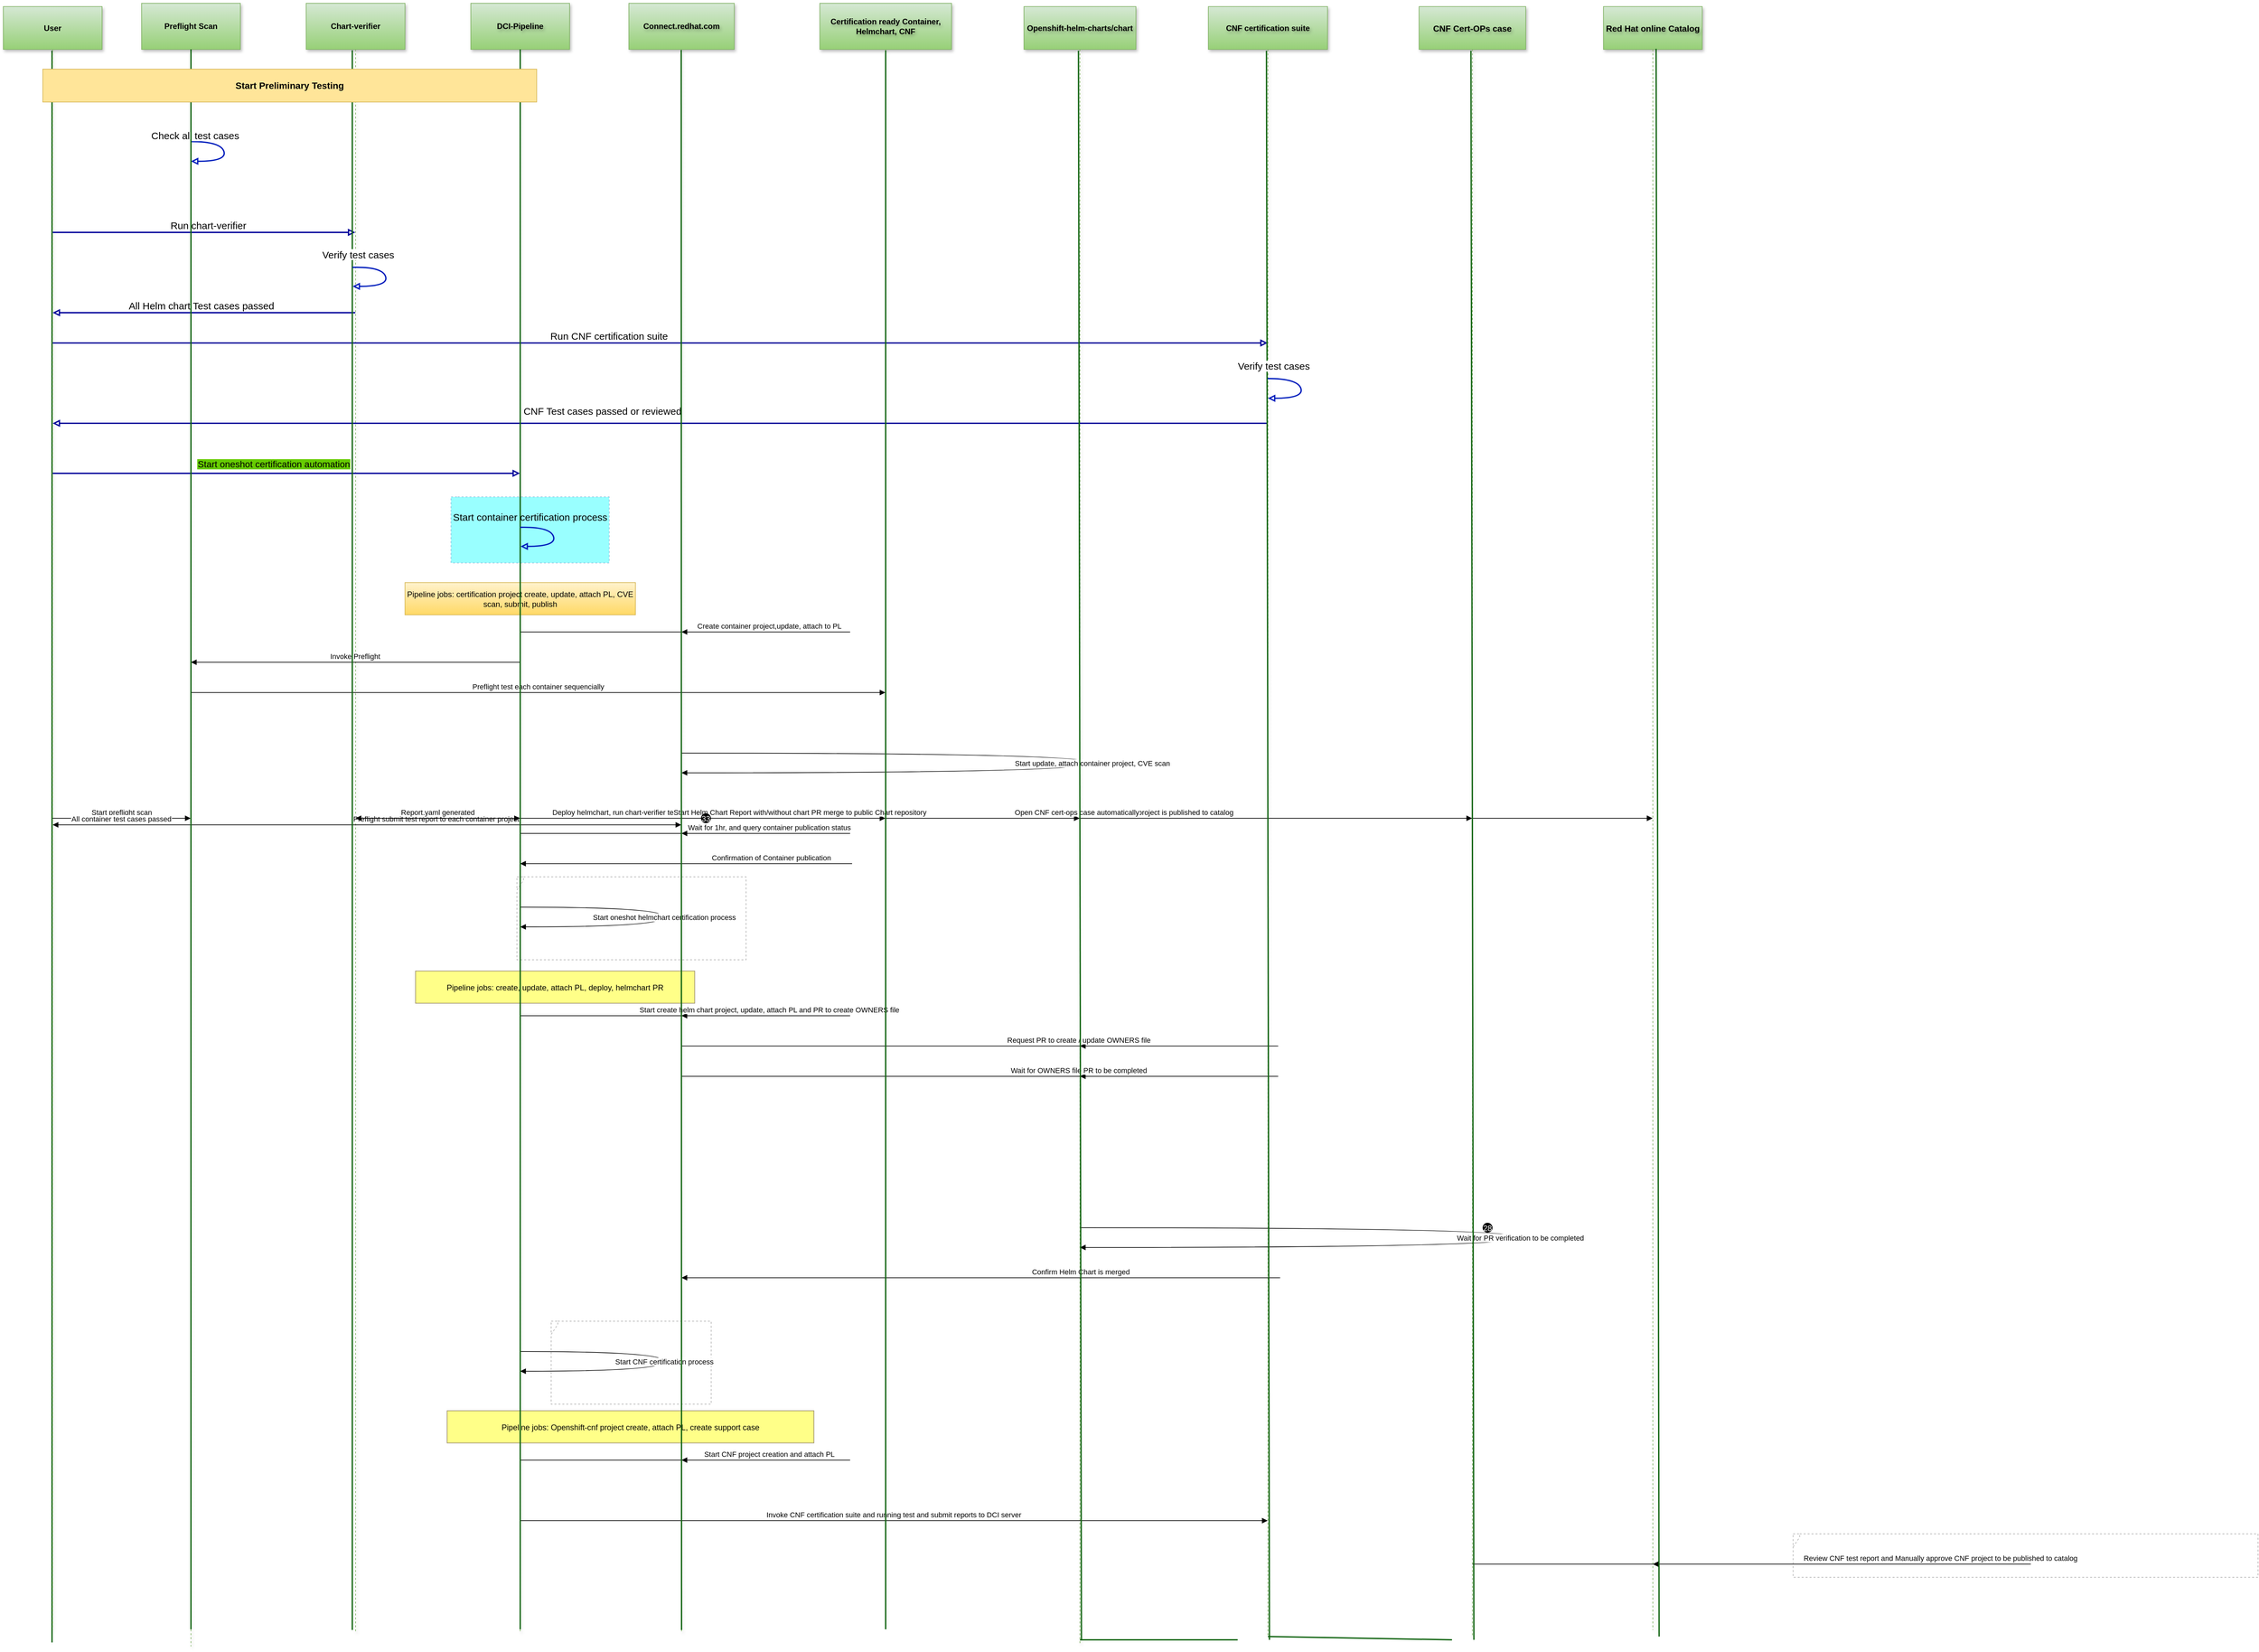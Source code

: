 <mxfile version="26.0.3">
  <diagram name="Page-1" id="nlCb6KvLv5G4nCpKGgX3">
    <mxGraphModel dx="1434" dy="691" grid="1" gridSize="10" guides="1" tooltips="1" connect="1" arrows="1" fold="1" page="1" pageScale="1" pageWidth="850" pageHeight="1100" math="0" shadow="0">
      <root>
        <mxCell id="0" />
        <mxCell id="1" parent="0" />
        <mxCell id="zV0qhTu272EKjw6aGA8E-98" value="" style="endArrow=none;startArrow=none;endFill=0;startFill=0;html=1;rounded=0;entryX=0.493;entryY=0.025;entryDx=0;entryDy=0;entryPerimeter=0;strokeColor=#146614;strokeWidth=2;" edge="1" parent="1">
          <mxGeometry width="160" relative="1" as="geometry">
            <mxPoint x="84" y="2500" as="sourcePoint" />
            <mxPoint x="84.0" y="81.9" as="targetPoint" />
          </mxGeometry>
        </mxCell>
        <mxCell id="zV0qhTu272EKjw6aGA8E-1" value="User" style="shape=umlLifeline;perimeter=lifelinePerimeter;whiteSpace=wrap;container=1;dropTarget=0;collapsible=0;recursiveResize=0;outlineConnect=0;portConstraint=eastwest;newEdgeStyle={&quot;edgeStyle&quot;:&quot;elbowEdgeStyle&quot;,&quot;elbow&quot;:&quot;vertical&quot;,&quot;curved&quot;:0,&quot;rounded&quot;:0};size=65;fillColor=#d5e8d4;strokeColor=#82b366;gradientColor=#97d077;shadow=1;fontStyle=1" vertex="1" parent="1">
          <mxGeometry x="10" y="15" width="150" height="2466" as="geometry" />
        </mxCell>
        <mxCell id="zV0qhTu272EKjw6aGA8E-2" value="Preflight Scan" style="shape=umlLifeline;perimeter=lifelinePerimeter;whiteSpace=wrap;container=1;dropTarget=0;collapsible=0;recursiveResize=0;outlineConnect=0;portConstraint=eastwest;newEdgeStyle={&quot;edgeStyle&quot;:&quot;elbowEdgeStyle&quot;,&quot;elbow&quot;:&quot;vertical&quot;,&quot;curved&quot;:0,&quot;rounded&quot;:0};size=70;fillColor=#d5e8d4;gradientColor=#97d077;strokeColor=#82b366;shadow=1;fontStyle=1" vertex="1" parent="1">
          <mxGeometry x="220" y="10" width="150" height="2496" as="geometry" />
        </mxCell>
        <mxCell id="zV0qhTu272EKjw6aGA8E-3" value="Chart-verifier" style="shape=umlLifeline;perimeter=lifelinePerimeter;whiteSpace=wrap;container=1;dropTarget=0;collapsible=0;recursiveResize=0;outlineConnect=0;portConstraint=eastwest;newEdgeStyle={&quot;edgeStyle&quot;:&quot;elbowEdgeStyle&quot;,&quot;elbow&quot;:&quot;vertical&quot;,&quot;curved&quot;:0,&quot;rounded&quot;:0};size=70;fillColor=#d5e8d4;gradientColor=#97d077;strokeColor=#82b366;shadow=1;fontStyle=1" vertex="1" parent="1">
          <mxGeometry x="470" y="10" width="150" height="2476" as="geometry" />
        </mxCell>
        <mxCell id="zV0qhTu272EKjw6aGA8E-4" value="DCI-Pipeline" style="shape=umlLifeline;perimeter=lifelinePerimeter;whiteSpace=wrap;container=1;dropTarget=0;collapsible=0;recursiveResize=0;outlineConnect=0;portConstraint=eastwest;newEdgeStyle={&quot;edgeStyle&quot;:&quot;elbowEdgeStyle&quot;,&quot;elbow&quot;:&quot;vertical&quot;,&quot;curved&quot;:0,&quot;rounded&quot;:0};size=70;fillColor=#d5e8d4;gradientColor=#97d077;strokeColor=#82b366;shadow=1;fontStyle=1;textShadow=1;" vertex="1" parent="1">
          <mxGeometry x="720" y="10" width="150" height="2476" as="geometry" />
        </mxCell>
        <mxCell id="zV0qhTu272EKjw6aGA8E-5" value="Connect.redhat.com" style="shape=umlLifeline;perimeter=lifelinePerimeter;whiteSpace=wrap;container=1;dropTarget=0;collapsible=0;recursiveResize=0;outlineConnect=0;portConstraint=eastwest;newEdgeStyle={&quot;edgeStyle&quot;:&quot;elbowEdgeStyle&quot;,&quot;elbow&quot;:&quot;vertical&quot;,&quot;curved&quot;:0,&quot;rounded&quot;:0};size=70;fillColor=#d5e8d4;gradientColor=#97d077;strokeColor=#82b366;shadow=1;textShadow=1;fontStyle=1" vertex="1" parent="1">
          <mxGeometry x="960" y="10" width="160" height="2476" as="geometry" />
        </mxCell>
        <mxCell id="zV0qhTu272EKjw6aGA8E-6" value="Certification ready Container, Helmchart, CNF" style="shape=umlLifeline;perimeter=lifelinePerimeter;whiteSpace=wrap;container=1;dropTarget=0;collapsible=0;recursiveResize=0;outlineConnect=0;portConstraint=eastwest;newEdgeStyle={&quot;edgeStyle&quot;:&quot;elbowEdgeStyle&quot;,&quot;elbow&quot;:&quot;vertical&quot;,&quot;curved&quot;:0,&quot;rounded&quot;:0};size=70;fillColor=#d5e8d4;gradientColor=#97d077;strokeColor=#82b366;fontStyle=1;textShadow=1;shadow=1;" vertex="1" parent="1">
          <mxGeometry x="1250" y="10" width="200" height="2466" as="geometry" />
        </mxCell>
        <mxCell id="zV0qhTu272EKjw6aGA8E-7" value="Openshift-helm-charts/chart" style="shape=umlLifeline;perimeter=lifelinePerimeter;whiteSpace=wrap;container=1;dropTarget=0;collapsible=0;recursiveResize=0;outlineConnect=0;portConstraint=eastwest;newEdgeStyle={&quot;edgeStyle&quot;:&quot;elbowEdgeStyle&quot;,&quot;elbow&quot;:&quot;vertical&quot;,&quot;curved&quot;:0,&quot;rounded&quot;:0};size=65;fillColor=#d5e8d4;gradientColor=#97d077;strokeColor=#82b366;textShadow=1;shadow=1;fontStyle=1" vertex="1" parent="1">
          <mxGeometry x="1560" y="15" width="170" height="2486" as="geometry" />
        </mxCell>
        <mxCell id="zV0qhTu272EKjw6aGA8E-8" value="CNF certification suite" style="shape=umlLifeline;perimeter=lifelinePerimeter;whiteSpace=wrap;container=1;dropTarget=0;collapsible=0;recursiveResize=0;outlineConnect=0;portConstraint=eastwest;newEdgeStyle={&quot;edgeStyle&quot;:&quot;elbowEdgeStyle&quot;,&quot;elbow&quot;:&quot;vertical&quot;,&quot;curved&quot;:0,&quot;rounded&quot;:0};size=65;fillColor=#d5e8d4;gradientColor=#97d077;strokeColor=#82b366;fontStyle=1;shadow=1;textShadow=1;" vertex="1" parent="1">
          <mxGeometry x="1840" y="15" width="181" height="2476" as="geometry" />
        </mxCell>
        <mxCell id="zV0qhTu272EKjw6aGA8E-9" value="CNF Cert-OPs case" style="shape=umlLifeline;perimeter=lifelinePerimeter;whiteSpace=wrap;container=1;dropTarget=0;collapsible=0;recursiveResize=0;outlineConnect=0;portConstraint=eastwest;newEdgeStyle={&quot;edgeStyle&quot;:&quot;elbowEdgeStyle&quot;,&quot;elbow&quot;:&quot;vertical&quot;,&quot;curved&quot;:0,&quot;rounded&quot;:0};size=65;fillColor=#d5e8d4;gradientColor=#97d077;strokeColor=#82b366;fontStyle=1;shadow=1;fontSize=13;textShadow=1;" vertex="1" parent="1">
          <mxGeometry x="2160" y="15" width="162" height="2476" as="geometry" />
        </mxCell>
        <mxCell id="zV0qhTu272EKjw6aGA8E-10" value="Red Hat online Catalog" style="shape=umlLifeline;perimeter=lifelinePerimeter;whiteSpace=wrap;container=1;dropTarget=0;collapsible=0;recursiveResize=0;outlineConnect=0;portConstraint=eastwest;newEdgeStyle={&quot;edgeStyle&quot;:&quot;elbowEdgeStyle&quot;,&quot;elbow&quot;:&quot;vertical&quot;,&quot;curved&quot;:0,&quot;rounded&quot;:0};size=65;fillColor=#d5e8d4;gradientColor=#97d077;strokeColor=#82b366;shadow=1;fontStyle=1;fontSize=13;textShadow=1;" vertex="1" parent="1">
          <mxGeometry x="2440" y="15" width="150" height="2466" as="geometry" />
        </mxCell>
        <mxCell id="zV0qhTu272EKjw6aGA8E-15" value="" style="shape=umlFrame;dashed=1;pointerEvents=0;dropTarget=0;strokeColor=#6c8ebf;height=20;width=0;fillColor=#dae8fc;gradientColor=#7ea6e0;gradientDirection=south;swimlaneFillColor=none;" vertex="1" parent="1">
          <mxGeometry x="690" y="760" width="240" height="100" as="geometry" />
        </mxCell>
        <mxCell id="zV0qhTu272EKjw6aGA8E-16" value="" style="text;strokeColor=none;fillColor=#99FFFF;align=center;verticalAlign=middle;whiteSpace=wrap;labelBackgroundColor=#99FFFF;textShadow=1;labelBorderColor=default;" vertex="1" parent="zV0qhTu272EKjw6aGA8E-15">
          <mxGeometry width="240" height="100" as="geometry" />
        </mxCell>
        <mxCell id="zV0qhTu272EKjw6aGA8E-17" value="" style="shape=umlFrame;dashed=1;pointerEvents=0;dropTarget=0;strokeColor=#B3B3B3;height=20;width=0" vertex="1" parent="1">
          <mxGeometry x="790" y="1337" width="348" height="126" as="geometry" />
        </mxCell>
        <mxCell id="zV0qhTu272EKjw6aGA8E-18" value="" style="text;strokeColor=none;fillColor=none;align=center;verticalAlign=middle;whiteSpace=wrap;" vertex="1" parent="zV0qhTu272EKjw6aGA8E-17">
          <mxGeometry width="348" height="20" as="geometry" />
        </mxCell>
        <mxCell id="zV0qhTu272EKjw6aGA8E-19" value="" style="shape=umlFrame;dashed=1;pointerEvents=0;dropTarget=0;strokeColor=#B3B3B3;height=20;width=0" vertex="1" parent="1">
          <mxGeometry x="842" y="2012" width="243" height="126" as="geometry" />
        </mxCell>
        <mxCell id="zV0qhTu272EKjw6aGA8E-20" value="" style="text;strokeColor=none;fillColor=none;align=center;verticalAlign=middle;whiteSpace=wrap;" vertex="1" parent="zV0qhTu272EKjw6aGA8E-19">
          <mxGeometry width="243" height="20" as="geometry" />
        </mxCell>
        <mxCell id="zV0qhTu272EKjw6aGA8E-21" value="" style="shape=umlFrame;dashed=1;pointerEvents=0;dropTarget=0;strokeColor=#B3B3B3;height=20;width=0" vertex="1" parent="1">
          <mxGeometry x="2728" y="2335" width="706" height="66" as="geometry" />
        </mxCell>
        <mxCell id="zV0qhTu272EKjw6aGA8E-22" value="" style="text;strokeColor=none;fillColor=none;align=center;verticalAlign=middle;whiteSpace=wrap;" vertex="1" parent="zV0qhTu272EKjw6aGA8E-21">
          <mxGeometry width="706" height="20" as="geometry" />
        </mxCell>
        <mxCell id="zV0qhTu272EKjw6aGA8E-23" value="Start preflight scan" style="verticalAlign=bottom;edgeStyle=elbowEdgeStyle;elbow=vertical;curved=0;rounded=0;endArrow=block;" edge="1" parent="1" source="zV0qhTu272EKjw6aGA8E-1" target="zV0qhTu272EKjw6aGA8E-2">
          <mxGeometry relative="1" as="geometry">
            <Array as="points">
              <mxPoint x="251" y="190" />
            </Array>
          </mxGeometry>
        </mxCell>
        <mxCell id="zV0qhTu272EKjw6aGA8E-25" value="Check all test cases" style="curved=1;endArrow=block;rounded=0;endFill=0;fillColor=#0050ef;strokeColor=#001DBC;strokeWidth=2;fontColor=default;fontSize=15;" edge="1" parent="1" source="zV0qhTu272EKjw6aGA8E-2" target="zV0qhTu272EKjw6aGA8E-2">
          <mxGeometry x="-0.917" y="10" relative="1" as="geometry">
            <Array as="points">
              <mxPoint x="340" y="220" />
              <mxPoint x="350" y="250" />
            </Array>
            <mxPoint x="1" as="offset" />
          </mxGeometry>
        </mxCell>
        <mxCell id="zV0qhTu272EKjw6aGA8E-27" value="All container test cases passed" style="verticalAlign=bottom;edgeStyle=elbowEdgeStyle;elbow=vertical;curved=0;rounded=0;endArrow=block;" edge="1" parent="1" source="zV0qhTu272EKjw6aGA8E-2" target="zV0qhTu272EKjw6aGA8E-1">
          <mxGeometry relative="1" as="geometry">
            <Array as="points">
              <mxPoint x="254" y="312" />
            </Array>
          </mxGeometry>
        </mxCell>
        <mxCell id="zV0qhTu272EKjw6aGA8E-29" value="Run chart-verifier" style="verticalAlign=bottom;edgeStyle=elbowEdgeStyle;elbow=vertical;curved=0;rounded=0;endArrow=block;fontSize=15;strokeWidth=2;endFill=0;strokeColor=#000099;" edge="1" parent="1" source="zV0qhTu272EKjw6aGA8E-1" target="zV0qhTu272EKjw6aGA8E-3">
          <mxGeometry x="0.024" relative="1" as="geometry">
            <Array as="points">
              <mxPoint x="351" y="358" />
            </Array>
            <mxPoint x="1" as="offset" />
          </mxGeometry>
        </mxCell>
        <mxCell id="zV0qhTu272EKjw6aGA8E-33" value="All Helm chart Test cases passed" style="verticalAlign=bottom;edgeStyle=elbowEdgeStyle;elbow=vertical;curved=0;rounded=0;endArrow=block;fontSize=15;strokeWidth=2;endFill=0;strokeColor=#000099;" edge="1" parent="1" source="zV0qhTu272EKjw6aGA8E-3" target="zV0qhTu272EKjw6aGA8E-1">
          <mxGeometry x="0.02" relative="1" as="geometry">
            <Array as="points">
              <mxPoint x="354" y="480" />
            </Array>
            <mxPoint x="1" as="offset" />
          </mxGeometry>
        </mxCell>
        <mxCell id="zV0qhTu272EKjw6aGA8E-35" value="Run CNF certification suite" style="verticalAlign=bottom;edgeStyle=elbowEdgeStyle;elbow=vertical;curved=0;rounded=0;endArrow=block;strokeWidth=2;endFill=0;strokeColor=#000099;fontSize=15;" edge="1" parent="1" source="zV0qhTu272EKjw6aGA8E-1" target="zV0qhTu272EKjw6aGA8E-8">
          <mxGeometry x="-0.084" relative="1" as="geometry">
            <Array as="points">
              <mxPoint x="1315" y="526" />
            </Array>
            <mxPoint as="offset" />
          </mxGeometry>
        </mxCell>
        <mxCell id="zV0qhTu272EKjw6aGA8E-39" value="CNF Test cases passed or reviewed" style="verticalAlign=bottom;edgeStyle=elbowEdgeStyle;elbow=vertical;curved=0;rounded=0;endArrow=block;strokeWidth=2;strokeColor=#000099;fontSize=15;endFill=0;" edge="1" parent="1" source="zV0qhTu272EKjw6aGA8E-8" target="zV0qhTu272EKjw6aGA8E-1">
          <mxGeometry x="0.095" y="-8" relative="1" as="geometry">
            <Array as="points">
              <mxPoint x="1318" y="648" />
            </Array>
            <mxPoint as="offset" />
          </mxGeometry>
        </mxCell>
        <mxCell id="zV0qhTu272EKjw6aGA8E-41" value="Start oneshot certification automation" style="verticalAlign=bottom;edgeStyle=elbowEdgeStyle;elbow=vertical;curved=0;rounded=0;endArrow=block;strokeWidth=2;strokeColor=#000099;endFill=0;fontSize=14;labelBorderColor=none;labelBackgroundColor=#66CC00;" edge="1" parent="1" source="zV0qhTu272EKjw6aGA8E-1" target="zV0qhTu272EKjw6aGA8E-4">
          <mxGeometry x="-0.053" y="4" relative="1" as="geometry">
            <Array as="points">
              <mxPoint x="537" y="724" />
            </Array>
            <mxPoint as="offset" />
          </mxGeometry>
        </mxCell>
        <mxCell id="zV0qhTu272EKjw6aGA8E-45" value="Create container project,update, attach to PL" style="verticalAlign=bottom;edgeStyle=elbowEdgeStyle;elbow=vertical;curved=0;rounded=0;endArrow=block;" edge="1" parent="1" source="zV0qhTu272EKjw6aGA8E-4" target="zV0qhTu272EKjw6aGA8E-5">
          <mxGeometry relative="1" as="geometry">
            <Array as="points">
              <mxPoint x="1296" y="965" />
            </Array>
          </mxGeometry>
        </mxCell>
        <mxCell id="zV0qhTu272EKjw6aGA8E-47" value="Invoke Preflight" style="verticalAlign=bottom;edgeStyle=elbowEdgeStyle;elbow=vertical;curved=0;rounded=0;endArrow=block;" edge="1" parent="1" source="zV0qhTu272EKjw6aGA8E-4" target="zV0qhTu272EKjw6aGA8E-2">
          <mxGeometry relative="1" as="geometry">
            <Array as="points">
              <mxPoint x="688" y="1011" />
            </Array>
          </mxGeometry>
        </mxCell>
        <mxCell id="zV0qhTu272EKjw6aGA8E-49" value="Preflight test each container sequencially" style="verticalAlign=bottom;edgeStyle=elbowEdgeStyle;elbow=vertical;curved=0;rounded=0;endArrow=block;" edge="1" parent="1" source="zV0qhTu272EKjw6aGA8E-2" target="zV0qhTu272EKjw6aGA8E-6">
          <mxGeometry relative="1" as="geometry">
            <Array as="points">
              <mxPoint x="1165" y="1057" />
            </Array>
          </mxGeometry>
        </mxCell>
        <mxCell id="zV0qhTu272EKjw6aGA8E-51" value="Preflight submit test report to each container project" style="verticalAlign=bottom;edgeStyle=elbowEdgeStyle;elbow=vertical;curved=0;rounded=0;endArrow=block;" edge="1" parent="1" source="zV0qhTu272EKjw6aGA8E-2" target="zV0qhTu272EKjw6aGA8E-5">
          <mxGeometry relative="1" as="geometry">
            <Array as="points">
              <mxPoint x="1010" y="1103" />
            </Array>
          </mxGeometry>
        </mxCell>
        <mxCell id="zV0qhTu272EKjw6aGA8E-53" value="Start update, attach container project, CVE scan" style="curved=1;endArrow=block;rounded=0;" edge="1" parent="1" source="zV0qhTu272EKjw6aGA8E-5" target="zV0qhTu272EKjw6aGA8E-5">
          <mxGeometry relative="1" as="geometry">
            <Array as="points">
              <mxPoint x="1664" y="1149" />
              <mxPoint x="1664" y="1179" />
            </Array>
          </mxGeometry>
        </mxCell>
        <mxCell id="zV0qhTu272EKjw6aGA8E-55" value="Request to publish the container" style="verticalAlign=bottom;edgeStyle=elbowEdgeStyle;elbow=vertical;curved=0;rounded=0;endArrow=block;" edge="1" parent="1" source="zV0qhTu272EKjw6aGA8E-5" target="zV0qhTu272EKjw6aGA8E-10">
          <mxGeometry relative="1" as="geometry">
            <Array as="points">
              <mxPoint x="2526" y="1225" />
            </Array>
          </mxGeometry>
        </mxCell>
        <mxCell id="zV0qhTu272EKjw6aGA8E-57" value="Wait for 1hr, and query container publication status" style="verticalAlign=bottom;edgeStyle=elbowEdgeStyle;elbow=vertical;curved=0;rounded=0;endArrow=block;" edge="1" parent="1" source="zV0qhTu272EKjw6aGA8E-4" target="zV0qhTu272EKjw6aGA8E-5">
          <mxGeometry relative="1" as="geometry">
            <Array as="points">
              <mxPoint x="1296" y="1271" />
            </Array>
          </mxGeometry>
        </mxCell>
        <mxCell id="zV0qhTu272EKjw6aGA8E-59" value="Confirmation of Container publication" style="verticalAlign=bottom;edgeStyle=elbowEdgeStyle;elbow=vertical;curved=0;rounded=0;endArrow=block;" edge="1" parent="1" source="zV0qhTu272EKjw6aGA8E-5" target="zV0qhTu272EKjw6aGA8E-4">
          <mxGeometry relative="1" as="geometry">
            <Array as="points">
              <mxPoint x="1299" y="1317" />
            </Array>
          </mxGeometry>
        </mxCell>
        <mxCell id="zV0qhTu272EKjw6aGA8E-61" value="Start oneshot helmchart certification process" style="curved=1;endArrow=block;rounded=0;" edge="1" parent="1" source="zV0qhTu272EKjw6aGA8E-4" target="zV0qhTu272EKjw6aGA8E-4">
          <mxGeometry relative="1" as="geometry">
            <Array as="points">
              <mxPoint x="1014" y="1383" />
              <mxPoint x="1014" y="1413" />
            </Array>
          </mxGeometry>
        </mxCell>
        <mxCell id="zV0qhTu272EKjw6aGA8E-63" value="Start create helm chart project, update, attach PL and PR to create OWNERS file" style="verticalAlign=bottom;edgeStyle=elbowEdgeStyle;elbow=vertical;curved=0;rounded=0;endArrow=block;" edge="1" parent="1" source="zV0qhTu272EKjw6aGA8E-4" target="zV0qhTu272EKjw6aGA8E-5">
          <mxGeometry relative="1" as="geometry">
            <Array as="points">
              <mxPoint x="1296" y="1548" />
            </Array>
          </mxGeometry>
        </mxCell>
        <mxCell id="zV0qhTu272EKjw6aGA8E-65" value="Request PR to create / update OWNERS file" style="verticalAlign=bottom;edgeStyle=elbowEdgeStyle;elbow=vertical;curved=0;rounded=0;endArrow=block;" edge="1" parent="1" source="zV0qhTu272EKjw6aGA8E-5" target="zV0qhTu272EKjw6aGA8E-7">
          <mxGeometry relative="1" as="geometry">
            <Array as="points">
              <mxPoint x="1946" y="1594" />
            </Array>
          </mxGeometry>
        </mxCell>
        <mxCell id="zV0qhTu272EKjw6aGA8E-67" value="Wait for OWNERS file PR to be completed" style="verticalAlign=bottom;edgeStyle=elbowEdgeStyle;elbow=vertical;curved=0;rounded=0;endArrow=block;" edge="1" parent="1" source="zV0qhTu272EKjw6aGA8E-5" target="zV0qhTu272EKjw6aGA8E-7">
          <mxGeometry relative="1" as="geometry">
            <Array as="points">
              <mxPoint x="1946" y="1640" />
            </Array>
          </mxGeometry>
        </mxCell>
        <mxCell id="zV0qhTu272EKjw6aGA8E-69" value="Invoke chart-verifier" style="verticalAlign=bottom;edgeStyle=elbowEdgeStyle;elbow=vertical;curved=0;rounded=0;endArrow=block;" edge="1" parent="1" source="zV0qhTu272EKjw6aGA8E-4" target="zV0qhTu272EKjw6aGA8E-3">
          <mxGeometry relative="1" as="geometry">
            <Array as="points">
              <mxPoint x="788" y="1686" />
            </Array>
          </mxGeometry>
        </mxCell>
        <mxCell id="zV0qhTu272EKjw6aGA8E-71" value="Deploy helmchart, run chart-verifier testing" style="verticalAlign=bottom;edgeStyle=elbowEdgeStyle;elbow=vertical;curved=0;rounded=0;endArrow=block;" edge="1" parent="1" source="zV0qhTu272EKjw6aGA8E-3" target="zV0qhTu272EKjw6aGA8E-6">
          <mxGeometry relative="1" as="geometry">
            <Array as="points">
              <mxPoint x="1265" y="1732" />
            </Array>
          </mxGeometry>
        </mxCell>
        <mxCell id="zV0qhTu272EKjw6aGA8E-73" value="Report.yaml generated" style="verticalAlign=bottom;edgeStyle=elbowEdgeStyle;elbow=vertical;curved=0;rounded=0;endArrow=block;" edge="1" parent="1" source="zV0qhTu272EKjw6aGA8E-3" target="zV0qhTu272EKjw6aGA8E-4">
          <mxGeometry relative="1" as="geometry">
            <Array as="points">
              <mxPoint x="785" y="1778" />
            </Array>
          </mxGeometry>
        </mxCell>
        <mxCell id="zV0qhTu272EKjw6aGA8E-75" value="Start Helm Chart Report with/without chart PR merge to public Chart repository" style="verticalAlign=bottom;edgeStyle=elbowEdgeStyle;elbow=vertical;curved=0;rounded=0;endArrow=block;" edge="1" parent="1" source="zV0qhTu272EKjw6aGA8E-4" target="zV0qhTu272EKjw6aGA8E-7">
          <mxGeometry relative="1" as="geometry">
            <Array as="points">
              <mxPoint x="1621" y="1824" />
            </Array>
          </mxGeometry>
        </mxCell>
        <mxCell id="zV0qhTu272EKjw6aGA8E-77" value="Wait for PR verification to be completed" style="curved=1;endArrow=block;rounded=0;" edge="1" parent="1" source="zV0qhTu272EKjw6aGA8E-7" target="zV0qhTu272EKjw6aGA8E-7">
          <mxGeometry relative="1" as="geometry">
            <Array as="points">
              <mxPoint x="2314" y="1870" />
              <mxPoint x="2314" y="1900" />
            </Array>
          </mxGeometry>
        </mxCell>
        <mxCell id="zV0qhTu272EKjw6aGA8E-78" value="28" style="ellipse;aspect=fixed;fillColor=#000000;align=center;fontColor=#FFFFFF;" vertex="1" parent="zV0qhTu272EKjw6aGA8E-77">
          <mxGeometry width="14" height="14" relative="1" as="geometry">
            <mxPoint x="-57" y="-22" as="offset" />
          </mxGeometry>
        </mxCell>
        <mxCell id="zV0qhTu272EKjw6aGA8E-79" value="Confirm Helm Chart is merged" style="verticalAlign=bottom;edgeStyle=elbowEdgeStyle;elbow=vertical;curved=0;rounded=0;endArrow=block;" edge="1" parent="1" source="zV0qhTu272EKjw6aGA8E-7" target="zV0qhTu272EKjw6aGA8E-5">
          <mxGeometry relative="1" as="geometry">
            <Array as="points">
              <mxPoint x="1949" y="1946" />
            </Array>
          </mxGeometry>
        </mxCell>
        <mxCell id="zV0qhTu272EKjw6aGA8E-81" value="Helm chart project is published to catalog" style="verticalAlign=bottom;edgeStyle=elbowEdgeStyle;elbow=vertical;curved=0;rounded=0;endArrow=block;" edge="1" parent="1" source="zV0qhTu272EKjw6aGA8E-5" target="zV0qhTu272EKjw6aGA8E-10">
          <mxGeometry relative="1" as="geometry">
            <Array as="points">
              <mxPoint x="2526" y="1992" />
            </Array>
          </mxGeometry>
        </mxCell>
        <mxCell id="zV0qhTu272EKjw6aGA8E-83" value="Start CNF certification process" style="curved=1;endArrow=block;rounded=0;" edge="1" parent="1" source="zV0qhTu272EKjw6aGA8E-4" target="zV0qhTu272EKjw6aGA8E-4">
          <mxGeometry relative="1" as="geometry">
            <Array as="points">
              <mxPoint x="1014" y="2058" />
              <mxPoint x="1014" y="2088" />
            </Array>
          </mxGeometry>
        </mxCell>
        <mxCell id="zV0qhTu272EKjw6aGA8E-85" value="Start CNF project creation and attach PL" style="verticalAlign=bottom;edgeStyle=elbowEdgeStyle;elbow=vertical;curved=0;rounded=0;endArrow=block;" edge="1" parent="1" source="zV0qhTu272EKjw6aGA8E-4" target="zV0qhTu272EKjw6aGA8E-5">
          <mxGeometry relative="1" as="geometry">
            <Array as="points">
              <mxPoint x="1296" y="2223" />
            </Array>
          </mxGeometry>
        </mxCell>
        <mxCell id="zV0qhTu272EKjw6aGA8E-87" value="Open CNF cert-ops case automatically" style="verticalAlign=bottom;edgeStyle=elbowEdgeStyle;elbow=vertical;curved=0;rounded=0;endArrow=block;" edge="1" parent="1" source="zV0qhTu272EKjw6aGA8E-5" target="zV0qhTu272EKjw6aGA8E-9">
          <mxGeometry relative="1" as="geometry">
            <Array as="points">
              <mxPoint x="2184" y="2269" />
            </Array>
          </mxGeometry>
        </mxCell>
        <mxCell id="zV0qhTu272EKjw6aGA8E-88" value="33" style="ellipse;aspect=fixed;fillColor=#000000;align=center;fontColor=#FFFFFF;" vertex="1" parent="zV0qhTu272EKjw6aGA8E-87">
          <mxGeometry width="14" height="14" relative="1" as="geometry">
            <mxPoint x="-570.5" y="-7" as="offset" />
          </mxGeometry>
        </mxCell>
        <mxCell id="zV0qhTu272EKjw6aGA8E-89" value="Invoke CNF certification suite and running test and submit reports to DCI server" style="verticalAlign=bottom;edgeStyle=elbowEdgeStyle;elbow=vertical;curved=0;rounded=0;endArrow=block;" edge="1" parent="1" source="zV0qhTu272EKjw6aGA8E-4" target="zV0qhTu272EKjw6aGA8E-8">
          <mxGeometry relative="1" as="geometry">
            <Array as="points">
              <mxPoint x="1748" y="2315" />
            </Array>
          </mxGeometry>
        </mxCell>
        <mxCell id="zV0qhTu272EKjw6aGA8E-91" value="Review CNF test report and Manually approve CNF project to be published to catalog" style="verticalAlign=bottom;edgeStyle=elbowEdgeStyle;elbow=vertical;curved=0;rounded=0;endArrow=block;" edge="1" parent="1" source="zV0qhTu272EKjw6aGA8E-9" target="zV0qhTu272EKjw6aGA8E-10">
          <mxGeometry relative="1" as="geometry">
            <Array as="points">
              <mxPoint x="3089" y="2381" />
            </Array>
          </mxGeometry>
        </mxCell>
        <mxCell id="zV0qhTu272EKjw6aGA8E-94" value="Pipeline jobs: certification project create, update, attach PL, CVE scan, submit, publish" style="fillColor=#fff2cc;strokeColor=#d6b656;fillStyle=auto;fontSize=12;gradientColor=#ffd966;whiteSpace=wrap;" vertex="1" parent="1">
          <mxGeometry x="620" y="890" width="350" height="49" as="geometry" />
        </mxCell>
        <mxCell id="zV0qhTu272EKjw6aGA8E-95" value="Pipeline jobs: create, update, attach PL, deploy, helmchart PR" style="fillColor=#ffff88;strokeColor=#9E916F;" vertex="1" parent="1">
          <mxGeometry x="636" y="1480" width="424" height="49" as="geometry" />
        </mxCell>
        <mxCell id="zV0qhTu272EKjw6aGA8E-96" value="Pipeline jobs: Openshift-cnf project create, attach PL, create support case" style="fillColor=#ffff88;strokeColor=#9E916F;" vertex="1" parent="1">
          <mxGeometry x="684" y="2148" width="557" height="49" as="geometry" />
        </mxCell>
        <mxCell id="zV0qhTu272EKjw6aGA8E-111" value="" style="endArrow=none;startArrow=none;endFill=0;startFill=0;html=1;rounded=0;strokeColor=#146614;strokeWidth=2;" edge="1" parent="1">
          <mxGeometry width="160" relative="1" as="geometry">
            <mxPoint x="295" y="2480" as="sourcePoint" />
            <mxPoint x="295" y="80" as="targetPoint" />
          </mxGeometry>
        </mxCell>
        <mxCell id="zV0qhTu272EKjw6aGA8E-112" value="" style="endArrow=none;startArrow=none;endFill=0;startFill=0;html=1;rounded=0;strokeColor=#146614;strokeWidth=2;entryX=0.493;entryY=0.028;entryDx=0;entryDy=0;entryPerimeter=0;" edge="1" parent="1">
          <mxGeometry width="160" relative="1" as="geometry">
            <mxPoint x="540" y="2481" as="sourcePoint" />
            <mxPoint x="540" y="81.328" as="targetPoint" />
          </mxGeometry>
        </mxCell>
        <mxCell id="zV0qhTu272EKjw6aGA8E-113" value="" style="endArrow=none;startArrow=none;endFill=0;startFill=0;html=1;rounded=0;strokeColor=#146614;strokeWidth=2;" edge="1" parent="1">
          <mxGeometry width="160" relative="1" as="geometry">
            <mxPoint x="795" y="2480" as="sourcePoint" />
            <mxPoint x="795" y="80" as="targetPoint" />
          </mxGeometry>
        </mxCell>
        <mxCell id="zV0qhTu272EKjw6aGA8E-114" value="" style="endArrow=none;startArrow=none;endFill=0;startFill=0;html=1;rounded=0;strokeColor=#146614;strokeWidth=2;" edge="1" parent="1">
          <mxGeometry width="160" relative="1" as="geometry">
            <mxPoint x="1040" y="2481" as="sourcePoint" />
            <mxPoint x="1039.5" y="81" as="targetPoint" />
          </mxGeometry>
        </mxCell>
        <mxCell id="zV0qhTu272EKjw6aGA8E-115" value="" style="endArrow=none;startArrow=none;endFill=0;startFill=0;html=1;rounded=0;entryX=0.5;entryY=0.029;entryDx=0;entryDy=0;entryPerimeter=0;strokeColor=#146614;strokeWidth=2;" edge="1" parent="1" target="zV0qhTu272EKjw6aGA8E-6">
          <mxGeometry width="160" relative="1" as="geometry">
            <mxPoint x="1350" y="2480" as="sourcePoint" />
            <mxPoint x="1544.5" y="77.9" as="targetPoint" />
          </mxGeometry>
        </mxCell>
        <mxCell id="zV0qhTu272EKjw6aGA8E-116" value="" style="endArrow=none;startArrow=none;endFill=0;startFill=0;html=1;rounded=0;strokeColor=#146614;strokeWidth=2;" edge="1" parent="1" target="zV0qhTu272EKjw6aGA8E-7">
          <mxGeometry width="160" relative="1" as="geometry">
            <mxPoint x="1884.5" y="2496" as="sourcePoint" />
            <mxPoint x="1885" y="100" as="targetPoint" />
          </mxGeometry>
        </mxCell>
        <mxCell id="zV0qhTu272EKjw6aGA8E-117" value="" style="endArrow=none;startArrow=none;endFill=0;startFill=0;html=1;rounded=0;strokeColor=#146614;strokeWidth=2;" edge="1" parent="1" target="zV0qhTu272EKjw6aGA8E-8">
          <mxGeometry width="160" relative="1" as="geometry">
            <mxPoint x="2210" y="2496" as="sourcePoint" />
            <mxPoint x="2210" y="90" as="targetPoint" />
          </mxGeometry>
        </mxCell>
        <mxCell id="zV0qhTu272EKjw6aGA8E-124" value="&lt;b&gt;&lt;font style=&quot;font-size: 14px;&quot;&gt;Start Preliminary Testing&lt;/font&gt;&lt;/b&gt;" style="rounded=0;whiteSpace=wrap;html=1;fillColor=#FFE599;strokeColor=#d6b656;gradientColor=none;" vertex="1" parent="1">
          <mxGeometry x="70" y="110" width="750" height="50" as="geometry" />
        </mxCell>
        <mxCell id="zV0qhTu272EKjw6aGA8E-126" value="" style="endArrow=none;startArrow=none;endFill=0;startFill=0;html=1;rounded=0;entryX=0.5;entryY=0.029;entryDx=0;entryDy=0;entryPerimeter=0;strokeColor=#146614;strokeWidth=2;" edge="1" parent="1">
          <mxGeometry width="160" relative="1" as="geometry">
            <mxPoint x="1647.25" y="2496" as="sourcePoint" />
            <mxPoint x="1642.75" y="82" as="targetPoint" />
          </mxGeometry>
        </mxCell>
        <mxCell id="zV0qhTu272EKjw6aGA8E-127" value="" style="endArrow=none;startArrow=none;endFill=0;startFill=0;html=1;rounded=0;entryX=0.5;entryY=0.029;entryDx=0;entryDy=0;entryPerimeter=0;strokeColor=#146614;strokeWidth=2;" edge="1" parent="1">
          <mxGeometry width="160" relative="1" as="geometry">
            <mxPoint x="1932.75" y="2496" as="sourcePoint" />
            <mxPoint x="1928.25" y="82" as="targetPoint" />
          </mxGeometry>
        </mxCell>
        <mxCell id="zV0qhTu272EKjw6aGA8E-128" value="" style="endArrow=none;startArrow=none;endFill=0;startFill=0;html=1;rounded=0;entryX=0.5;entryY=0.029;entryDx=0;entryDy=0;entryPerimeter=0;strokeColor=#146614;strokeWidth=2;" edge="1" parent="1">
          <mxGeometry width="160" relative="1" as="geometry">
            <mxPoint x="2243.25" y="2496" as="sourcePoint" />
            <mxPoint x="2238.75" y="82" as="targetPoint" />
          </mxGeometry>
        </mxCell>
        <mxCell id="zV0qhTu272EKjw6aGA8E-129" value="" style="endArrow=none;startArrow=none;endFill=0;startFill=0;html=1;rounded=0;strokeColor=#146614;strokeWidth=2;entryX=0.533;entryY=0.026;entryDx=0;entryDy=0;entryPerimeter=0;" edge="1" parent="1" target="zV0qhTu272EKjw6aGA8E-10">
          <mxGeometry width="160" relative="1" as="geometry">
            <mxPoint x="2524.5" y="2491" as="sourcePoint" />
            <mxPoint x="2520" y="90" as="targetPoint" />
          </mxGeometry>
        </mxCell>
        <mxCell id="zV0qhTu272EKjw6aGA8E-130" value="Verify test cases" style="curved=1;endArrow=block;rounded=0;endFill=0;fillColor=#0050ef;strokeColor=#001DBC;strokeWidth=2;fontColor=default;fontSize=15;exitX=0.467;exitY=0.162;exitDx=0;exitDy=0;exitPerimeter=0;" edge="1" parent="1" source="zV0qhTu272EKjw6aGA8E-3">
          <mxGeometry x="-0.856" y="20" relative="1" as="geometry">
            <Array as="points">
              <mxPoint x="585.5" y="410" />
              <mxPoint x="595.5" y="440" />
            </Array>
            <mxPoint x="550" y="410" as="sourcePoint" />
            <mxPoint x="540.5" y="440" as="targetPoint" />
            <mxPoint as="offset" />
          </mxGeometry>
        </mxCell>
        <mxCell id="zV0qhTu272EKjw6aGA8E-132" value="Verify test cases" style="curved=1;endArrow=block;rounded=0;endFill=0;fillColor=#0050ef;strokeColor=#001DBC;strokeWidth=2;fontColor=default;fontSize=15;" edge="1" parent="1">
          <mxGeometry x="-0.856" y="20" relative="1" as="geometry">
            <Array as="points">
              <mxPoint x="1975.5" y="580" />
              <mxPoint x="1985.5" y="610" />
            </Array>
            <mxPoint x="1930" y="580" as="sourcePoint" />
            <mxPoint x="1930.5" y="610" as="targetPoint" />
            <mxPoint as="offset" />
          </mxGeometry>
        </mxCell>
        <mxCell id="zV0qhTu272EKjw6aGA8E-145" value="Start container certification process" style="curved=1;endArrow=block;rounded=0;endFill=0;fillColor=#0050ef;strokeColor=#001DBC;strokeWidth=2;fontColor=default;fontSize=15;exitX=0.467;exitY=0.162;exitDx=0;exitDy=0;exitPerimeter=0;labelBackgroundColor=none;" edge="1" parent="1">
          <mxGeometry x="-0.768" y="16" relative="1" as="geometry">
            <Array as="points">
              <mxPoint x="840.5" y="805" />
              <mxPoint x="850.5" y="835" />
            </Array>
            <mxPoint x="795" y="806" as="sourcePoint" />
            <mxPoint x="795.5" y="835" as="targetPoint" />
            <mxPoint as="offset" />
          </mxGeometry>
        </mxCell>
      </root>
    </mxGraphModel>
  </diagram>
</mxfile>
